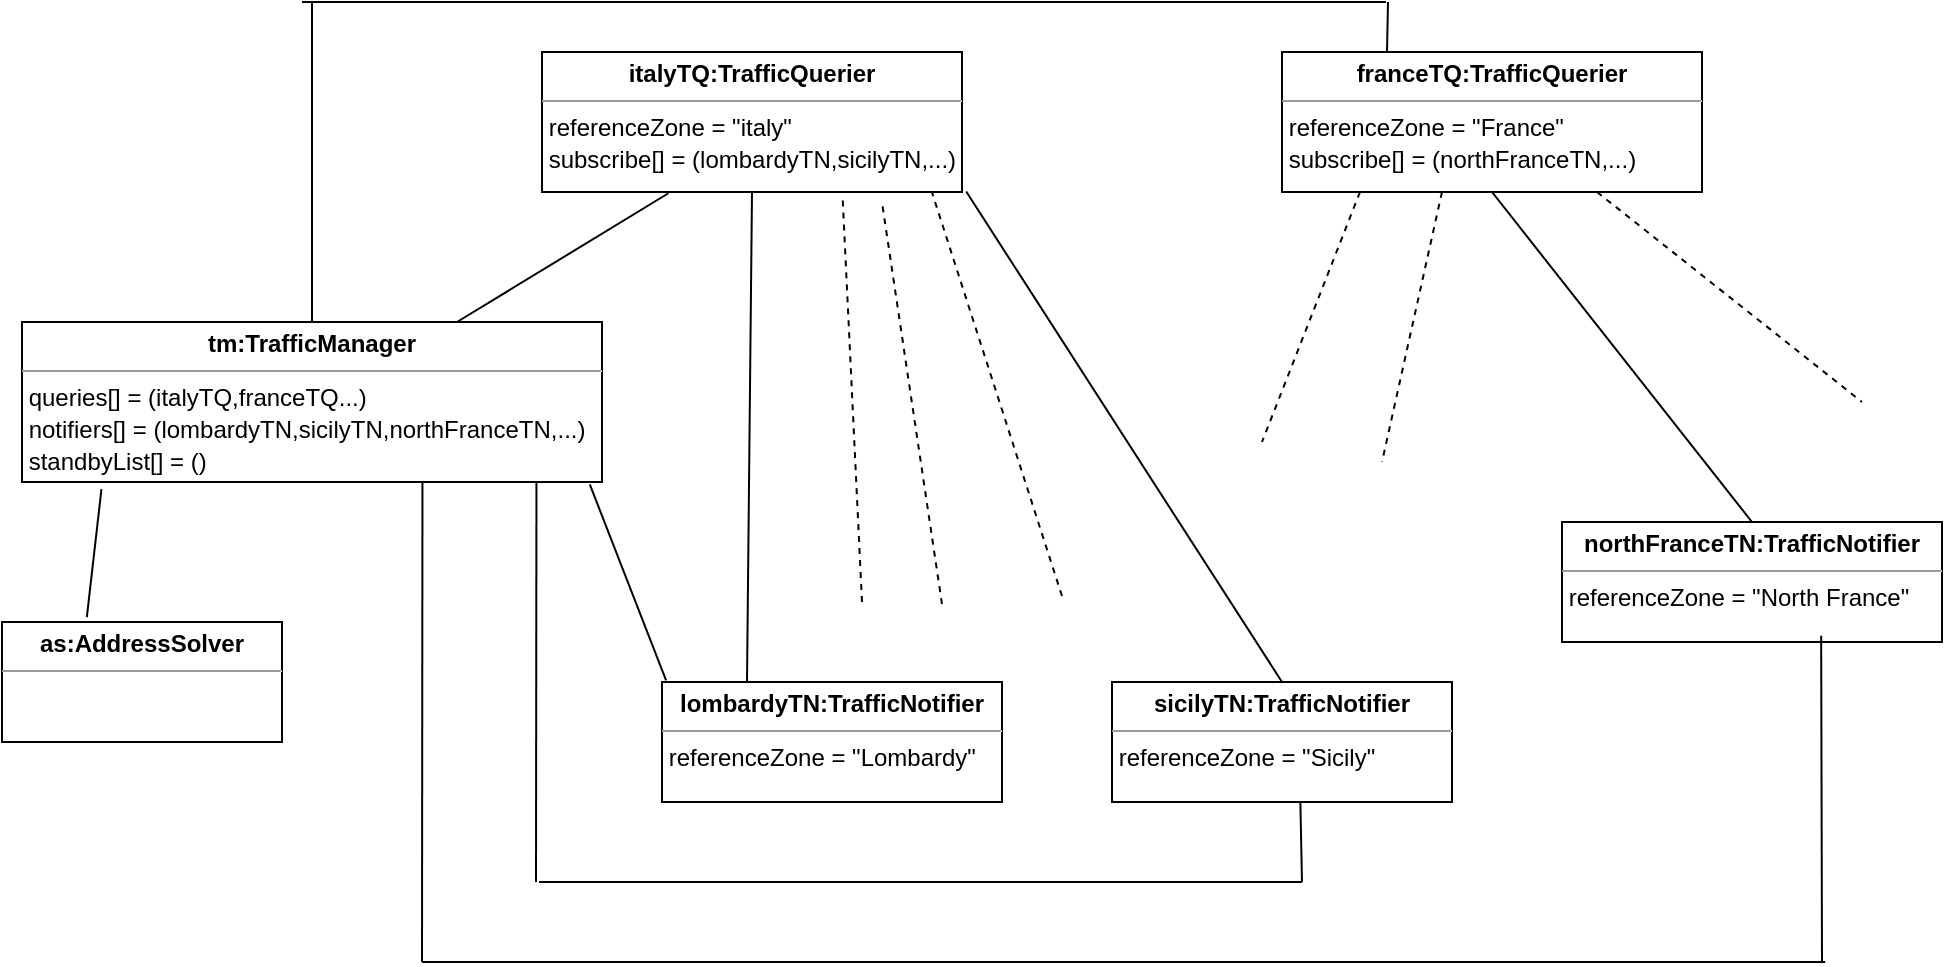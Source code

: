 <mxfile version="12.3.6" type="device" pages="1"><diagram id="2id-LAOyAnLcdN30S22N" name="Page-1"><mxGraphModel dx="496" dy="481" grid="1" gridSize="10" guides="1" tooltips="1" connect="1" arrows="1" fold="1" page="1" pageScale="1" pageWidth="827" pageHeight="1169" math="0" shadow="0"><root><mxCell id="0"/><mxCell id="1" parent="0"/><mxCell id="1fLkbN_qFpDbXuKokuqp-1" value="&lt;p style=&quot;margin: 0px ; margin-top: 4px ; text-align: center&quot;&gt;&lt;b&gt;tm:TrafficManager&lt;/b&gt;&lt;/p&gt;&lt;hr size=&quot;1&quot;&gt;&lt;div style=&quot;height: 2px&quot;&gt;&amp;nbsp;queries[] = (italyTQ,franceTQ...)&lt;/div&gt;&lt;div style=&quot;height: 2px&quot;&gt;&lt;br&gt;&lt;/div&gt;&lt;div style=&quot;height: 2px&quot;&gt;&lt;br&gt;&lt;/div&gt;&lt;div style=&quot;height: 2px&quot;&gt;&lt;br&gt;&lt;/div&gt;&lt;div style=&quot;height: 2px&quot;&gt;&lt;br&gt;&lt;/div&gt;&lt;div style=&quot;height: 2px&quot;&gt;&lt;br&gt;&lt;/div&gt;&lt;div style=&quot;height: 2px&quot;&gt;&lt;br&gt;&lt;/div&gt;&lt;div style=&quot;height: 2px&quot;&gt;&lt;br&gt;&lt;/div&gt;&lt;div style=&quot;height: 2px&quot;&gt;&amp;nbsp;notifiers[] = (lombardyTN,sicilyTN,northFranceTN,...)&lt;/div&gt;&lt;div style=&quot;height: 2px&quot;&gt;&lt;br&gt;&lt;/div&gt;&lt;div style=&quot;height: 2px&quot;&gt;&lt;br&gt;&lt;/div&gt;&lt;div style=&quot;height: 2px&quot;&gt;&lt;br&gt;&lt;/div&gt;&lt;div style=&quot;height: 2px&quot;&gt;&lt;br&gt;&lt;/div&gt;&lt;div style=&quot;height: 2px&quot;&gt;&lt;br&gt;&lt;/div&gt;&lt;div style=&quot;height: 2px&quot;&gt;&lt;br&gt;&lt;/div&gt;&lt;div style=&quot;height: 2px&quot;&gt;&lt;br&gt;&lt;/div&gt;&lt;div style=&quot;height: 2px&quot;&gt;&amp;nbsp;standbyList[] = ()&lt;/div&gt;" style="verticalAlign=top;align=left;overflow=fill;fontSize=12;fontFamily=Helvetica;html=1;" vertex="1" parent="1"><mxGeometry x="40" y="160" width="290" height="80" as="geometry"/></mxCell><mxCell id="1fLkbN_qFpDbXuKokuqp-2" value="&lt;p style=&quot;margin: 0px ; margin-top: 4px ; text-align: center&quot;&gt;&lt;b&gt;italyTQ:TrafficQuerier&lt;/b&gt;&lt;/p&gt;&lt;hr size=&quot;1&quot;&gt;&lt;div style=&quot;height: 2px&quot;&gt;&amp;nbsp;referenceZone = &quot;italy&quot;&lt;/div&gt;&lt;div style=&quot;height: 2px&quot;&gt;&lt;br&gt;&lt;/div&gt;&lt;div style=&quot;height: 2px&quot;&gt;&lt;br&gt;&lt;/div&gt;&lt;div style=&quot;height: 2px&quot;&gt;&lt;br&gt;&lt;/div&gt;&lt;div style=&quot;height: 2px&quot;&gt;&lt;br&gt;&lt;/div&gt;&lt;div style=&quot;height: 2px&quot;&gt;&lt;br&gt;&lt;/div&gt;&lt;div style=&quot;height: 2px&quot;&gt;&lt;br&gt;&lt;/div&gt;&lt;div style=&quot;height: 2px&quot;&gt;&lt;br&gt;&lt;/div&gt;&lt;div style=&quot;height: 2px&quot;&gt;&amp;nbsp;subscribe[] = (lombardyTN,sicilyTN,...)&lt;/div&gt;" style="verticalAlign=top;align=left;overflow=fill;fontSize=12;fontFamily=Helvetica;html=1;" vertex="1" parent="1"><mxGeometry x="300" y="25" width="210" height="70" as="geometry"/></mxCell><mxCell id="1fLkbN_qFpDbXuKokuqp-3" value="&lt;p style=&quot;margin: 0px ; margin-top: 4px ; text-align: center&quot;&gt;&lt;b&gt;as:AddressSolver&lt;/b&gt;&lt;/p&gt;&lt;hr size=&quot;1&quot;&gt;&lt;div style=&quot;height: 2px&quot;&gt;&lt;/div&gt;" style="verticalAlign=top;align=left;overflow=fill;fontSize=12;fontFamily=Helvetica;html=1;" vertex="1" parent="1"><mxGeometry x="30" y="310" width="140" height="60" as="geometry"/></mxCell><mxCell id="1fLkbN_qFpDbXuKokuqp-4" value="&lt;p style=&quot;margin: 0px ; margin-top: 4px ; text-align: center&quot;&gt;&lt;b&gt;lombardyTN:TrafficNotifier&lt;/b&gt;&lt;/p&gt;&lt;hr size=&quot;1&quot;&gt;&lt;div style=&quot;height: 2px&quot;&gt;&amp;nbsp;referenceZone = &quot;Lombardy&quot;&lt;/div&gt;&lt;span style=&quot;color: rgba(0 , 0 , 0 , 0) ; font-family: monospace ; font-size: 0px&quot;&gt;%3CmxGraphModel%3E%3Croot%3E%3CmxCell%20id%3D%220%22%2F%3E%3CmxCell%20id%3D%221%22%20parent%3D%220%22%2F%3E%3CmxCell%20id%3D%222%22%20value%3D%22%26lt%3Bp%20style%3D%26quot%3Bmargin%3A0px%3Bmargin-top%3A4px%3Btext-align%3Acenter%3B%26quot%3B%26gt%3B%26lt%3Bb%26gt%3BClass%26lt%3B%2Fb%26gt%3B%26lt%3B%2Fp%26gt%3B%26lt%3Bhr%20size%3D%26quot%3B1%26quot%3B%2F%26gt%3B%26lt%3Bdiv%20style%3D%26quot%3Bheight%3A2px%3B%26quot%3B%26gt%3B%26lt%3B%2Fdiv%26gt%3B%22%20style%3D%22verticalAlign%3Dtop%3Balign%3Dleft%3Boverflow%3Dfill%3BfontSize%3D12%3BfontFamily%3DHelvetica%3Bhtml%3D1%3B%22%20vertex%3D%221%22%20parent%3D%221%22%3E%3CmxGeometry%20x%3D%22730%22%20y%3D%22230%22%20width%3D%22140%22%20height%3D%2260%22%20as%3D%22geometry%22%2F%3E%3C%2FmxCell%3E%3C%2Froot%3E%3C%2FmxGraphModel%3E&lt;/span&gt;" style="verticalAlign=top;align=left;overflow=fill;fontSize=12;fontFamily=Helvetica;html=1;" vertex="1" parent="1"><mxGeometry x="360" y="340" width="170" height="60" as="geometry"/></mxCell><mxCell id="1fLkbN_qFpDbXuKokuqp-9" value="&lt;p style=&quot;margin: 0px ; margin-top: 4px ; text-align: center&quot;&gt;&lt;b&gt;sicilyTN:TrafficNotifier&lt;/b&gt;&lt;/p&gt;&lt;hr size=&quot;1&quot;&gt;&lt;div style=&quot;height: 2px&quot;&gt;&amp;nbsp;referenceZone = &quot;Sicily&quot;&lt;/div&gt;&lt;span style=&quot;color: rgba(0 , 0 , 0 , 0) ; font-family: monospace ; font-size: 0px&quot;&gt;%3CmxGraphModel%3E%3Croot%3E%3CmxCell%20id%3D%220%22%2F%3E%3CmxCell%20id%3D%221%22%20parent%3D%220%22%2F%3E%3CmxCell%20id%3D%222%22%20value%3D%22%26lt%3Bp%20style%3D%26quot%3Bmargin%3A0px%3Bmargin-top%3A4px%3Btext-align%3Acenter%3B%26quot%3B%26gt%3B%26lt%3Bb%26gt%3BClass%26lt%3B%2Fb%26gt%3B%26lt%3B%2Fp%26gt%3B%26lt%3Bhr%20size%3D%26quot%3B1%26quot%3B%2F%26gt%3B%26lt%3Bdiv%20style%3D%26quot%3Bheight%3A2px%3B%26quot%3B%26gt%3B%26lt%3B%2Fdiv%26gt%3B%22%20style%3D%22verticalAlign%3Dtop%3Balign%3Dleft%3Boverflow%3Dfill%3BfontSize%3D12%3BfontFamily%3DHelvetica%3Bhtml%3D1%3B%22%20vertex%3D%221%22%20parent%3D%221%22%3E%3CmxGeometry%20x%3D%22730%22%20y%3D%22230%22%20width%3D%22140%22%20height%3D%2260%22%20as%3D%22geometry%22%2F%3E%3C%2FmxCell%3E%3C%2Froot%3E%3C%2FmxGraphModel%3E&lt;/span&gt;" style="verticalAlign=top;align=left;overflow=fill;fontSize=12;fontFamily=Helvetica;html=1;" vertex="1" parent="1"><mxGeometry x="585" y="340" width="170" height="60" as="geometry"/></mxCell><mxCell id="1fLkbN_qFpDbXuKokuqp-10" value="&lt;p style=&quot;margin: 0px ; margin-top: 4px ; text-align: center&quot;&gt;&lt;b&gt;franceTQ:TrafficQuerier&lt;/b&gt;&lt;/p&gt;&lt;hr size=&quot;1&quot;&gt;&lt;div style=&quot;height: 2px&quot;&gt;&amp;nbsp;referenceZone = &quot;France&quot;&lt;/div&gt;&lt;div style=&quot;height: 2px&quot;&gt;&lt;br&gt;&lt;/div&gt;&lt;div style=&quot;height: 2px&quot;&gt;&lt;br&gt;&lt;/div&gt;&lt;div style=&quot;height: 2px&quot;&gt;&lt;br&gt;&lt;/div&gt;&lt;div style=&quot;height: 2px&quot;&gt;&lt;br&gt;&lt;/div&gt;&lt;div style=&quot;height: 2px&quot;&gt;&lt;br&gt;&lt;/div&gt;&lt;div style=&quot;height: 2px&quot;&gt;&lt;br&gt;&lt;/div&gt;&lt;div style=&quot;height: 2px&quot;&gt;&lt;br&gt;&lt;/div&gt;&lt;div style=&quot;height: 2px&quot;&gt;&amp;nbsp;subscribe[] = (northFranceTN,...)&lt;/div&gt;" style="verticalAlign=top;align=left;overflow=fill;fontSize=12;fontFamily=Helvetica;html=1;" vertex="1" parent="1"><mxGeometry x="670" y="25" width="210" height="70" as="geometry"/></mxCell><mxCell id="1fLkbN_qFpDbXuKokuqp-11" value="&lt;p style=&quot;margin: 0px ; margin-top: 4px ; text-align: center&quot;&gt;&lt;b&gt;northFranceTN:TrafficNotifier&lt;/b&gt;&lt;/p&gt;&lt;hr size=&quot;1&quot;&gt;&lt;div style=&quot;height: 2px&quot;&gt;&amp;nbsp;referenceZone = &quot;North France&quot;&lt;/div&gt;&lt;span style=&quot;color: rgba(0 , 0 , 0 , 0) ; font-family: monospace ; font-size: 0px&quot;&gt;%3CmxGraphModel%3E%3Croot%3E%3CmxCell%20id%3D%220%22%2F%3E%3CmxCell%20id%3D%221%22%20parent%3D%220%22%2F%3E%3CmxCell%20id%3D%222%22%20value%3D%22%26lt%3Bp%20style%3D%26quot%3Bmargin%3A0px%3Bmargin-top%3A4px%3Btext-align%3Acenter%3B%26quot%3B%26gt%3B%26lt%3Bb%26gt%3BClass%26lt%3B%2Fb%26gt%3B%26lt%3B%2Fp%26gt%3B%26lt%3Bhr%20size%3D%26quot%3B1%26quot%3B%2F%26gt%3B%26lt%3Bdiv%20style%3D%26quot%3Bheight%3A2px%3B%26quot%3B%26gt%3B%26lt%3B%2Fdiv%26gt%3B%22%20style%3D%22verticalAlign%3Dtop%3Balign%3Dleft%3Boverflow%3Dfill%3BfontSize%3D12%3BfontFamily%3DHelvetica%3Bhtml%3D1%3B%22%20vertex%3D%221%22%20parent%3D%221%22%3E%3CmxGeometry%20x%3D%22730%22%20y%3D%22230%22%20width%3D%22140%22%20height%3D%2260%22%20as%3D%22geometry%22%2F%3E%3C%2FmxCell%3E%3C%2Froot%3E%3C%2FmxGraphModel%3E&lt;/span&gt;" style="verticalAlign=top;align=left;overflow=fill;fontSize=12;fontFamily=Helvetica;html=1;" vertex="1" parent="1"><mxGeometry x="810" y="260" width="190" height="60" as="geometry"/></mxCell><mxCell id="1fLkbN_qFpDbXuKokuqp-12" value="" style="endArrow=none;html=1;entryX=0.137;entryY=1.045;entryDx=0;entryDy=0;entryPerimeter=0;exitX=0.303;exitY=-0.04;exitDx=0;exitDy=0;exitPerimeter=0;" edge="1" parent="1" source="1fLkbN_qFpDbXuKokuqp-3" target="1fLkbN_qFpDbXuKokuqp-1"><mxGeometry width="50" height="50" relative="1" as="geometry"><mxPoint x="40" y="320" as="sourcePoint"/><mxPoint x="90" y="270" as="targetPoint"/></mxGeometry></mxCell><mxCell id="1fLkbN_qFpDbXuKokuqp-13" value="" style="endArrow=none;html=1;entryX=0.301;entryY=1.009;entryDx=0;entryDy=0;entryPerimeter=0;exitX=0.75;exitY=0;exitDx=0;exitDy=0;" edge="1" parent="1" source="1fLkbN_qFpDbXuKokuqp-1" target="1fLkbN_qFpDbXuKokuqp-2"><mxGeometry width="50" height="50" relative="1" as="geometry"><mxPoint x="180" y="140" as="sourcePoint"/><mxPoint x="230" y="90" as="targetPoint"/></mxGeometry></mxCell><mxCell id="1fLkbN_qFpDbXuKokuqp-14" value="" style="endArrow=none;html=1;exitX=0.5;exitY=0;exitDx=0;exitDy=0;" edge="1" parent="1" source="1fLkbN_qFpDbXuKokuqp-1"><mxGeometry width="50" height="50" relative="1" as="geometry"><mxPoint x="130" y="100" as="sourcePoint"/><mxPoint x="185" as="targetPoint"/></mxGeometry></mxCell><mxCell id="1fLkbN_qFpDbXuKokuqp-15" value="" style="endArrow=none;html=1;" edge="1" parent="1"><mxGeometry width="50" height="50" relative="1" as="geometry"><mxPoint x="180" as="sourcePoint"/><mxPoint x="722" as="targetPoint"/></mxGeometry></mxCell><mxCell id="1fLkbN_qFpDbXuKokuqp-16" value="" style="endArrow=none;html=1;exitX=0.25;exitY=0;exitDx=0;exitDy=0;" edge="1" parent="1" source="1fLkbN_qFpDbXuKokuqp-10"><mxGeometry width="50" height="50" relative="1" as="geometry"><mxPoint x="740" as="sourcePoint"/><mxPoint x="723" as="targetPoint"/></mxGeometry></mxCell><mxCell id="1fLkbN_qFpDbXuKokuqp-17" value="" style="endArrow=none;html=1;entryX=0.5;entryY=1;entryDx=0;entryDy=0;exitX=0.25;exitY=0;exitDx=0;exitDy=0;" edge="1" parent="1" source="1fLkbN_qFpDbXuKokuqp-4" target="1fLkbN_qFpDbXuKokuqp-2"><mxGeometry width="50" height="50" relative="1" as="geometry"><mxPoint x="390" y="170" as="sourcePoint"/><mxPoint x="440" y="120" as="targetPoint"/></mxGeometry></mxCell><mxCell id="1fLkbN_qFpDbXuKokuqp-18" value="" style="endArrow=none;html=1;entryX=1.01;entryY=0.997;entryDx=0;entryDy=0;exitX=0.5;exitY=0;exitDx=0;exitDy=0;entryPerimeter=0;" edge="1" parent="1" source="1fLkbN_qFpDbXuKokuqp-9" target="1fLkbN_qFpDbXuKokuqp-2"><mxGeometry width="50" height="50" relative="1" as="geometry"><mxPoint x="499" y="335" as="sourcePoint"/><mxPoint x="501.5" y="90" as="targetPoint"/></mxGeometry></mxCell><mxCell id="1fLkbN_qFpDbXuKokuqp-19" value="" style="endArrow=none;dashed=1;html=1;entryX=0.716;entryY=1.054;entryDx=0;entryDy=0;entryPerimeter=0;" edge="1" parent="1" target="1fLkbN_qFpDbXuKokuqp-2"><mxGeometry width="50" height="50" relative="1" as="geometry"><mxPoint x="460" y="300" as="sourcePoint"/><mxPoint x="480" y="180" as="targetPoint"/></mxGeometry></mxCell><mxCell id="1fLkbN_qFpDbXuKokuqp-20" value="" style="endArrow=none;dashed=1;html=1;entryX=0.716;entryY=1.054;entryDx=0;entryDy=0;entryPerimeter=0;" edge="1" parent="1"><mxGeometry width="50" height="50" relative="1" as="geometry"><mxPoint x="500" y="301" as="sourcePoint"/><mxPoint x="469.86" y="99.28" as="targetPoint"/></mxGeometry></mxCell><mxCell id="1fLkbN_qFpDbXuKokuqp-21" value="" style="endArrow=none;dashed=1;html=1;entryX=0.716;entryY=1.054;entryDx=0;entryDy=0;entryPerimeter=0;" edge="1" parent="1"><mxGeometry width="50" height="50" relative="1" as="geometry"><mxPoint x="560" y="297" as="sourcePoint"/><mxPoint x="494.86" y="94.78" as="targetPoint"/></mxGeometry></mxCell><mxCell id="1fLkbN_qFpDbXuKokuqp-22" value="" style="endArrow=none;html=1;entryX=0.012;entryY=-0.013;entryDx=0;entryDy=0;entryPerimeter=0;exitX=0.979;exitY=1.015;exitDx=0;exitDy=0;exitPerimeter=0;" edge="1" parent="1" source="1fLkbN_qFpDbXuKokuqp-1" target="1fLkbN_qFpDbXuKokuqp-4"><mxGeometry width="50" height="50" relative="1" as="geometry"><mxPoint x="230" y="370" as="sourcePoint"/><mxPoint x="280" y="320" as="targetPoint"/></mxGeometry></mxCell><mxCell id="1fLkbN_qFpDbXuKokuqp-23" value="" style="endArrow=none;html=1;entryX=0.887;entryY=0.995;entryDx=0;entryDy=0;entryPerimeter=0;" edge="1" parent="1" target="1fLkbN_qFpDbXuKokuqp-1"><mxGeometry width="50" height="50" relative="1" as="geometry"><mxPoint x="297" y="440" as="sourcePoint"/><mxPoint x="300" y="260" as="targetPoint"/></mxGeometry></mxCell><mxCell id="1fLkbN_qFpDbXuKokuqp-24" value="" style="endArrow=none;html=1;entryX=0.887;entryY=0.995;entryDx=0;entryDy=0;entryPerimeter=0;" edge="1" parent="1"><mxGeometry width="50" height="50" relative="1" as="geometry"><mxPoint x="240" y="480" as="sourcePoint"/><mxPoint x="240.23" y="239.6" as="targetPoint"/></mxGeometry></mxCell><mxCell id="1fLkbN_qFpDbXuKokuqp-26" value="" style="endArrow=none;html=1;" edge="1" parent="1"><mxGeometry width="50" height="50" relative="1" as="geometry"><mxPoint x="240" y="480" as="sourcePoint"/><mxPoint x="941.6" y="480" as="targetPoint"/></mxGeometry></mxCell><mxCell id="1fLkbN_qFpDbXuKokuqp-27" value="" style="endArrow=none;html=1;" edge="1" parent="1"><mxGeometry width="50" height="50" relative="1" as="geometry"><mxPoint x="298.5" y="440" as="sourcePoint"/><mxPoint x="680" y="440" as="targetPoint"/></mxGeometry></mxCell><mxCell id="1fLkbN_qFpDbXuKokuqp-28" value="" style="endArrow=none;html=1;entryX=0.554;entryY=1;entryDx=0;entryDy=0;entryPerimeter=0;" edge="1" parent="1" target="1fLkbN_qFpDbXuKokuqp-9"><mxGeometry width="50" height="50" relative="1" as="geometry"><mxPoint x="680" y="440" as="sourcePoint"/><mxPoint x="840" y="400" as="targetPoint"/></mxGeometry></mxCell><mxCell id="1fLkbN_qFpDbXuKokuqp-29" value="" style="endArrow=none;html=1;exitX=0.682;exitY=0.947;exitDx=0;exitDy=0;exitPerimeter=0;" edge="1" parent="1" source="1fLkbN_qFpDbXuKokuqp-11"><mxGeometry width="50" height="50" relative="1" as="geometry"><mxPoint x="800" y="460" as="sourcePoint"/><mxPoint x="940" y="480" as="targetPoint"/></mxGeometry></mxCell><mxCell id="1fLkbN_qFpDbXuKokuqp-30" value="" style="endArrow=none;html=1;entryX=0.5;entryY=1;entryDx=0;entryDy=0;exitX=0.5;exitY=0;exitDx=0;exitDy=0;" edge="1" parent="1" source="1fLkbN_qFpDbXuKokuqp-11" target="1fLkbN_qFpDbXuKokuqp-10"><mxGeometry width="50" height="50" relative="1" as="geometry"><mxPoint x="730" y="200" as="sourcePoint"/><mxPoint x="780" y="150" as="targetPoint"/></mxGeometry></mxCell><mxCell id="1fLkbN_qFpDbXuKokuqp-31" value="" style="endArrow=none;dashed=1;html=1;exitX=0.75;exitY=1;exitDx=0;exitDy=0;" edge="1" parent="1" source="1fLkbN_qFpDbXuKokuqp-10"><mxGeometry width="50" height="50" relative="1" as="geometry"><mxPoint x="910" y="170" as="sourcePoint"/><mxPoint x="960" y="200" as="targetPoint"/></mxGeometry></mxCell><mxCell id="1fLkbN_qFpDbXuKokuqp-32" value="" style="endArrow=none;dashed=1;html=1;exitX=0.75;exitY=1;exitDx=0;exitDy=0;" edge="1" parent="1"><mxGeometry width="50" height="50" relative="1" as="geometry"><mxPoint x="709" y="95" as="sourcePoint"/><mxPoint x="660" y="220" as="targetPoint"/></mxGeometry></mxCell><mxCell id="1fLkbN_qFpDbXuKokuqp-33" value="" style="endArrow=none;dashed=1;html=1;exitX=0.75;exitY=1;exitDx=0;exitDy=0;" edge="1" parent="1"><mxGeometry width="50" height="50" relative="1" as="geometry"><mxPoint x="750" y="95" as="sourcePoint"/><mxPoint x="720" y="230" as="targetPoint"/></mxGeometry></mxCell></root></mxGraphModel></diagram></mxfile>